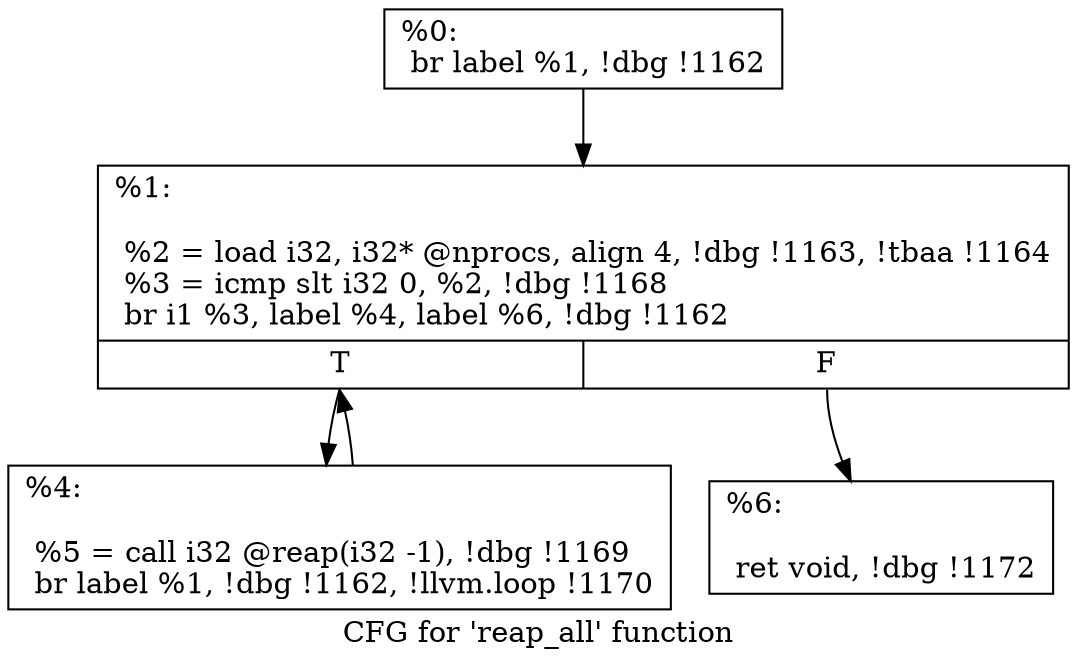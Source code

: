 digraph "CFG for 'reap_all' function" {
	label="CFG for 'reap_all' function";

	Node0x17a2db0 [shape=record,label="{%0:\l  br label %1, !dbg !1162\l}"];
	Node0x17a2db0 -> Node0x17a4530;
	Node0x17a4530 [shape=record,label="{%1:\l\l  %2 = load i32, i32* @nprocs, align 4, !dbg !1163, !tbaa !1164\l  %3 = icmp slt i32 0, %2, !dbg !1168\l  br i1 %3, label %4, label %6, !dbg !1162\l|{<s0>T|<s1>F}}"];
	Node0x17a4530:s0 -> Node0x17a4580;
	Node0x17a4530:s1 -> Node0x17a45d0;
	Node0x17a4580 [shape=record,label="{%4:\l\l  %5 = call i32 @reap(i32 -1), !dbg !1169\l  br label %1, !dbg !1162, !llvm.loop !1170\l}"];
	Node0x17a4580 -> Node0x17a4530;
	Node0x17a45d0 [shape=record,label="{%6:\l\l  ret void, !dbg !1172\l}"];
}
